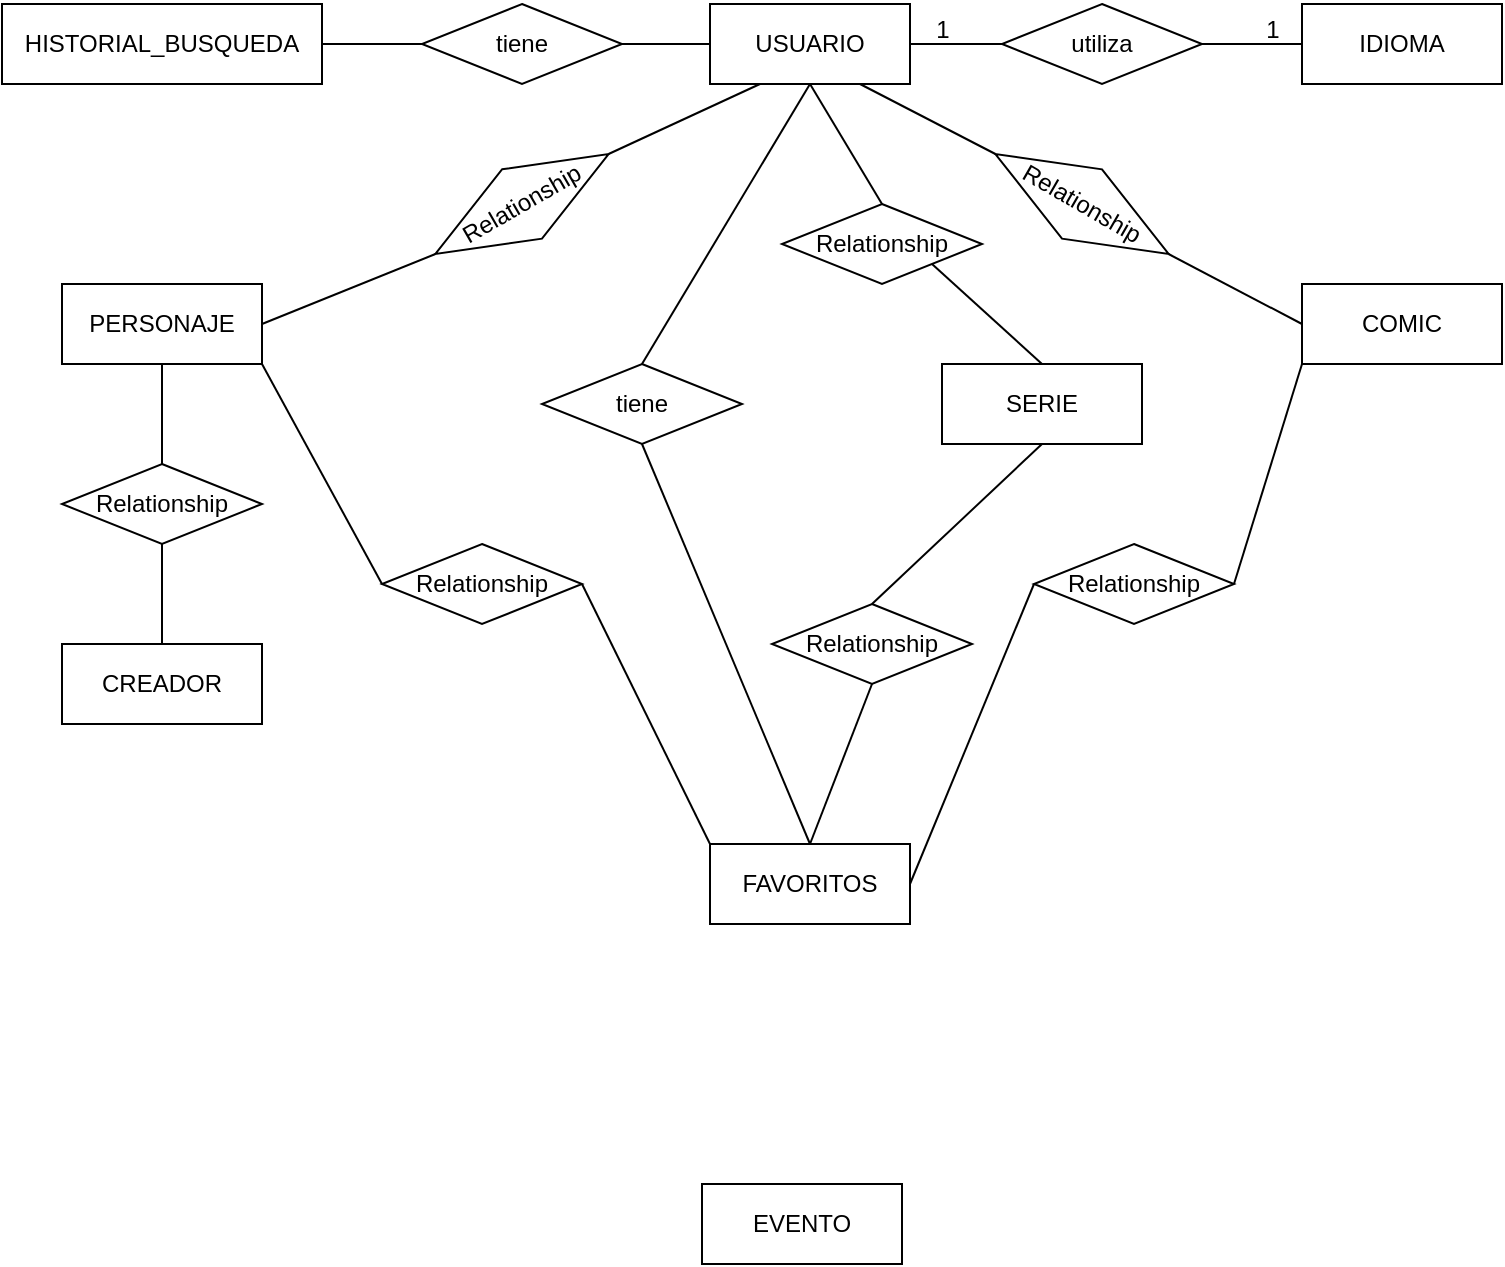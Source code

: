<mxfile version="26.1.3">
  <diagram name="Página-1" id="4nw62lO1h6hBah5cUrS4">
    <mxGraphModel dx="1050" dy="522" grid="1" gridSize="10" guides="1" tooltips="1" connect="1" arrows="1" fold="1" page="1" pageScale="1" pageWidth="827" pageHeight="1169" math="0" shadow="0">
      <root>
        <mxCell id="0" />
        <mxCell id="1" parent="0" />
        <mxCell id="E68iJSFj84GTbNLbcEv8-1" value="EVENTO" style="whiteSpace=wrap;html=1;align=center;" parent="1" vertex="1">
          <mxGeometry x="360" y="670" width="100" height="40" as="geometry" />
        </mxCell>
        <mxCell id="E68iJSFj84GTbNLbcEv8-2" value="COMIC" style="whiteSpace=wrap;html=1;align=center;" parent="1" vertex="1">
          <mxGeometry x="660" y="220" width="100" height="40" as="geometry" />
        </mxCell>
        <mxCell id="E68iJSFj84GTbNLbcEv8-3" value="SERIE" style="whiteSpace=wrap;html=1;align=center;" parent="1" vertex="1">
          <mxGeometry x="480" y="260" width="100" height="40" as="geometry" />
        </mxCell>
        <mxCell id="E68iJSFj84GTbNLbcEv8-4" value="PERSONAJE" style="whiteSpace=wrap;html=1;align=center;" parent="1" vertex="1">
          <mxGeometry x="40" y="220" width="100" height="40" as="geometry" />
        </mxCell>
        <mxCell id="E68iJSFj84GTbNLbcEv8-5" value="USUARIO" style="whiteSpace=wrap;html=1;align=center;" parent="1" vertex="1">
          <mxGeometry x="364" y="80" width="100" height="40" as="geometry" />
        </mxCell>
        <mxCell id="E68iJSFj84GTbNLbcEv8-9" value="IDIOMA" style="whiteSpace=wrap;html=1;align=center;" parent="1" vertex="1">
          <mxGeometry x="660" y="80" width="100" height="40" as="geometry" />
        </mxCell>
        <mxCell id="GF9N1NEK_EVH8XBZDfcY-1" value="CREADOR" style="whiteSpace=wrap;html=1;align=center;" vertex="1" parent="1">
          <mxGeometry x="40" y="400" width="100" height="40" as="geometry" />
        </mxCell>
        <mxCell id="GF9N1NEK_EVH8XBZDfcY-2" value="HISTORIAL_BUSQUEDA" style="whiteSpace=wrap;html=1;align=center;" vertex="1" parent="1">
          <mxGeometry x="10" y="80" width="160" height="40" as="geometry" />
        </mxCell>
        <mxCell id="GF9N1NEK_EVH8XBZDfcY-3" value="FAVORITOS" style="whiteSpace=wrap;html=1;align=center;" vertex="1" parent="1">
          <mxGeometry x="364" y="500" width="100" height="40" as="geometry" />
        </mxCell>
        <mxCell id="GF9N1NEK_EVH8XBZDfcY-4" value="tiene" style="shape=rhombus;perimeter=rhombusPerimeter;whiteSpace=wrap;html=1;align=center;" vertex="1" parent="1">
          <mxGeometry x="220" y="80" width="100" height="40" as="geometry" />
        </mxCell>
        <mxCell id="GF9N1NEK_EVH8XBZDfcY-5" value="utiliza" style="shape=rhombus;perimeter=rhombusPerimeter;whiteSpace=wrap;html=1;align=center;" vertex="1" parent="1">
          <mxGeometry x="510" y="80" width="100" height="40" as="geometry" />
        </mxCell>
        <mxCell id="GF9N1NEK_EVH8XBZDfcY-6" value="Relationship" style="shape=rhombus;perimeter=rhombusPerimeter;whiteSpace=wrap;html=1;align=center;rotation=-30;" vertex="1" parent="1">
          <mxGeometry x="220" y="160" width="100" height="40" as="geometry" />
        </mxCell>
        <mxCell id="GF9N1NEK_EVH8XBZDfcY-7" value="Relationship" style="shape=rhombus;perimeter=rhombusPerimeter;whiteSpace=wrap;html=1;align=center;rotation=30;" vertex="1" parent="1">
          <mxGeometry x="500" y="160" width="100" height="40" as="geometry" />
        </mxCell>
        <mxCell id="GF9N1NEK_EVH8XBZDfcY-8" value="Relationship" style="shape=rhombus;perimeter=rhombusPerimeter;whiteSpace=wrap;html=1;align=center;" vertex="1" parent="1">
          <mxGeometry x="400" y="180" width="100" height="40" as="geometry" />
        </mxCell>
        <mxCell id="GF9N1NEK_EVH8XBZDfcY-16" value="" style="endArrow=none;html=1;rounded=0;exitX=1;exitY=0.5;exitDx=0;exitDy=0;entryX=0;entryY=0.5;entryDx=0;entryDy=0;" edge="1" parent="1" source="GF9N1NEK_EVH8XBZDfcY-2" target="GF9N1NEK_EVH8XBZDfcY-4">
          <mxGeometry relative="1" as="geometry">
            <mxPoint x="220" y="140" as="sourcePoint" />
            <mxPoint x="380" y="140" as="targetPoint" />
          </mxGeometry>
        </mxCell>
        <mxCell id="GF9N1NEK_EVH8XBZDfcY-17" value="" style="endArrow=none;html=1;rounded=0;entryX=0;entryY=0.5;entryDx=0;entryDy=0;exitX=1;exitY=0.5;exitDx=0;exitDy=0;" edge="1" parent="1" source="GF9N1NEK_EVH8XBZDfcY-4" target="E68iJSFj84GTbNLbcEv8-5">
          <mxGeometry relative="1" as="geometry">
            <mxPoint x="180" y="110" as="sourcePoint" />
            <mxPoint x="230" y="110" as="targetPoint" />
          </mxGeometry>
        </mxCell>
        <mxCell id="GF9N1NEK_EVH8XBZDfcY-18" value="" style="endArrow=none;html=1;rounded=0;exitX=1;exitY=0.5;exitDx=0;exitDy=0;entryX=0;entryY=0.5;entryDx=0;entryDy=0;" edge="1" parent="1" source="E68iJSFj84GTbNLbcEv8-5" target="GF9N1NEK_EVH8XBZDfcY-5">
          <mxGeometry relative="1" as="geometry">
            <mxPoint x="190" y="120" as="sourcePoint" />
            <mxPoint x="240" y="120" as="targetPoint" />
          </mxGeometry>
        </mxCell>
        <mxCell id="GF9N1NEK_EVH8XBZDfcY-19" value="" style="endArrow=none;html=1;rounded=0;exitX=1;exitY=0.5;exitDx=0;exitDy=0;entryX=0;entryY=0.5;entryDx=0;entryDy=0;" edge="1" parent="1" source="GF9N1NEK_EVH8XBZDfcY-5" target="E68iJSFj84GTbNLbcEv8-9">
          <mxGeometry relative="1" as="geometry">
            <mxPoint x="474" y="110" as="sourcePoint" />
            <mxPoint x="520" y="110" as="targetPoint" />
          </mxGeometry>
        </mxCell>
        <mxCell id="GF9N1NEK_EVH8XBZDfcY-20" value="" style="endArrow=none;html=1;rounded=0;exitX=1;exitY=0.5;exitDx=0;exitDy=0;entryX=0;entryY=0.5;entryDx=0;entryDy=0;" edge="1" parent="1" source="GF9N1NEK_EVH8XBZDfcY-7" target="E68iJSFj84GTbNLbcEv8-2">
          <mxGeometry relative="1" as="geometry">
            <mxPoint x="620" y="110" as="sourcePoint" />
            <mxPoint x="670" y="110" as="targetPoint" />
          </mxGeometry>
        </mxCell>
        <mxCell id="GF9N1NEK_EVH8XBZDfcY-21" value="" style="endArrow=none;html=1;rounded=0;exitX=0.75;exitY=1;exitDx=0;exitDy=0;entryX=0;entryY=0.5;entryDx=0;entryDy=0;" edge="1" parent="1" source="E68iJSFj84GTbNLbcEv8-5" target="GF9N1NEK_EVH8XBZDfcY-7">
          <mxGeometry relative="1" as="geometry">
            <mxPoint x="603" y="215" as="sourcePoint" />
            <mxPoint x="670" y="250" as="targetPoint" />
          </mxGeometry>
        </mxCell>
        <mxCell id="GF9N1NEK_EVH8XBZDfcY-22" value="" style="endArrow=none;html=1;rounded=0;exitX=0.25;exitY=1;exitDx=0;exitDy=0;entryX=1;entryY=0.5;entryDx=0;entryDy=0;" edge="1" parent="1" source="E68iJSFj84GTbNLbcEv8-5" target="GF9N1NEK_EVH8XBZDfcY-6">
          <mxGeometry relative="1" as="geometry">
            <mxPoint x="449" y="130" as="sourcePoint" />
            <mxPoint x="517" y="165" as="targetPoint" />
          </mxGeometry>
        </mxCell>
        <mxCell id="GF9N1NEK_EVH8XBZDfcY-23" value="" style="endArrow=none;html=1;rounded=0;exitX=0;exitY=0.5;exitDx=0;exitDy=0;entryX=1;entryY=0.5;entryDx=0;entryDy=0;" edge="1" parent="1" source="GF9N1NEK_EVH8XBZDfcY-6" target="E68iJSFj84GTbNLbcEv8-4">
          <mxGeometry relative="1" as="geometry">
            <mxPoint x="399" y="130" as="sourcePoint" />
            <mxPoint x="323" y="165" as="targetPoint" />
          </mxGeometry>
        </mxCell>
        <mxCell id="GF9N1NEK_EVH8XBZDfcY-24" value="" style="endArrow=none;html=1;rounded=0;exitX=0.5;exitY=1;exitDx=0;exitDy=0;entryX=0.5;entryY=0;entryDx=0;entryDy=0;" edge="1" parent="1" source="E68iJSFj84GTbNLbcEv8-5" target="GF9N1NEK_EVH8XBZDfcY-8">
          <mxGeometry relative="1" as="geometry">
            <mxPoint x="449" y="130" as="sourcePoint" />
            <mxPoint x="517" y="165" as="targetPoint" />
            <Array as="points" />
          </mxGeometry>
        </mxCell>
        <mxCell id="GF9N1NEK_EVH8XBZDfcY-25" value="" style="endArrow=none;html=1;rounded=0;exitX=0.5;exitY=0;exitDx=0;exitDy=0;entryX=1;entryY=1;entryDx=0;entryDy=0;" edge="1" parent="1" source="E68iJSFj84GTbNLbcEv8-3" target="GF9N1NEK_EVH8XBZDfcY-8">
          <mxGeometry relative="1" as="geometry">
            <mxPoint x="424" y="130" as="sourcePoint" />
            <mxPoint x="424" y="230" as="targetPoint" />
          </mxGeometry>
        </mxCell>
        <mxCell id="GF9N1NEK_EVH8XBZDfcY-26" value="Relationship" style="shape=rhombus;perimeter=rhombusPerimeter;whiteSpace=wrap;html=1;align=center;" vertex="1" parent="1">
          <mxGeometry x="40" y="310" width="100" height="40" as="geometry" />
        </mxCell>
        <mxCell id="GF9N1NEK_EVH8XBZDfcY-27" value="" style="endArrow=none;html=1;rounded=0;exitX=0.5;exitY=0;exitDx=0;exitDy=0;entryX=0.5;entryY=1;entryDx=0;entryDy=0;" edge="1" parent="1" source="GF9N1NEK_EVH8XBZDfcY-26" target="E68iJSFj84GTbNLbcEv8-4">
          <mxGeometry relative="1" as="geometry">
            <mxPoint x="237" y="215" as="sourcePoint" />
            <mxPoint x="150" y="250" as="targetPoint" />
          </mxGeometry>
        </mxCell>
        <mxCell id="GF9N1NEK_EVH8XBZDfcY-28" value="" style="endArrow=none;html=1;rounded=0;exitX=0.5;exitY=1;exitDx=0;exitDy=0;entryX=0.5;entryY=0;entryDx=0;entryDy=0;" edge="1" parent="1" source="GF9N1NEK_EVH8XBZDfcY-26" target="GF9N1NEK_EVH8XBZDfcY-1">
          <mxGeometry relative="1" as="geometry">
            <mxPoint x="100" y="320" as="sourcePoint" />
            <mxPoint x="100" y="270" as="targetPoint" />
          </mxGeometry>
        </mxCell>
        <mxCell id="GF9N1NEK_EVH8XBZDfcY-29" value="" style="endArrow=none;html=1;rounded=0;entryX=0;entryY=0.5;entryDx=0;entryDy=0;exitX=1;exitY=1;exitDx=0;exitDy=0;" edge="1" parent="1" source="E68iJSFj84GTbNLbcEv8-4" target="GF9N1NEK_EVH8XBZDfcY-30">
          <mxGeometry relative="1" as="geometry">
            <mxPoint x="140" y="380" as="sourcePoint" />
            <mxPoint x="100" y="410" as="targetPoint" />
          </mxGeometry>
        </mxCell>
        <mxCell id="GF9N1NEK_EVH8XBZDfcY-30" value="Relationship" style="shape=rhombus;perimeter=rhombusPerimeter;whiteSpace=wrap;html=1;align=center;rotation=0;" vertex="1" parent="1">
          <mxGeometry x="200" y="350" width="100" height="40" as="geometry" />
        </mxCell>
        <mxCell id="GF9N1NEK_EVH8XBZDfcY-32" value="" style="endArrow=none;html=1;rounded=0;entryX=1;entryY=0.5;entryDx=0;entryDy=0;exitX=0;exitY=0;exitDx=0;exitDy=0;" edge="1" parent="1" source="GF9N1NEK_EVH8XBZDfcY-3" target="GF9N1NEK_EVH8XBZDfcY-30">
          <mxGeometry relative="1" as="geometry">
            <mxPoint x="150" y="270" as="sourcePoint" />
            <mxPoint x="219" y="341" as="targetPoint" />
          </mxGeometry>
        </mxCell>
        <mxCell id="GF9N1NEK_EVH8XBZDfcY-33" value="Relationship" style="shape=rhombus;perimeter=rhombusPerimeter;whiteSpace=wrap;html=1;align=center;rotation=0;" vertex="1" parent="1">
          <mxGeometry x="395" y="380" width="100" height="40" as="geometry" />
        </mxCell>
        <mxCell id="GF9N1NEK_EVH8XBZDfcY-34" value="" style="endArrow=none;html=1;rounded=0;exitX=0.5;exitY=0;exitDx=0;exitDy=0;entryX=0.5;entryY=1;entryDx=0;entryDy=0;" edge="1" parent="1" source="GF9N1NEK_EVH8XBZDfcY-33" target="E68iJSFj84GTbNLbcEv8-3">
          <mxGeometry relative="1" as="geometry">
            <mxPoint x="424" y="340" as="sourcePoint" />
            <mxPoint x="424" y="260" as="targetPoint" />
          </mxGeometry>
        </mxCell>
        <mxCell id="GF9N1NEK_EVH8XBZDfcY-35" value="" style="endArrow=none;html=1;rounded=0;exitX=0.5;exitY=1;exitDx=0;exitDy=0;entryX=0.5;entryY=0;entryDx=0;entryDy=0;" edge="1" parent="1" source="GF9N1NEK_EVH8XBZDfcY-33" target="GF9N1NEK_EVH8XBZDfcY-3">
          <mxGeometry relative="1" as="geometry">
            <mxPoint x="420" y="430" as="sourcePoint" />
            <mxPoint x="424" y="380" as="targetPoint" />
          </mxGeometry>
        </mxCell>
        <mxCell id="GF9N1NEK_EVH8XBZDfcY-37" value="" style="endArrow=none;html=1;rounded=0;entryX=0;entryY=0.5;entryDx=0;entryDy=0;exitX=1;exitY=0.5;exitDx=0;exitDy=0;" edge="1" parent="1" target="GF9N1NEK_EVH8XBZDfcY-38" source="GF9N1NEK_EVH8XBZDfcY-3">
          <mxGeometry relative="1" as="geometry">
            <mxPoint x="430" y="510" as="sourcePoint" />
            <mxPoint x="426" y="410" as="targetPoint" />
          </mxGeometry>
        </mxCell>
        <mxCell id="GF9N1NEK_EVH8XBZDfcY-38" value="Relationship" style="shape=rhombus;perimeter=rhombusPerimeter;whiteSpace=wrap;html=1;align=center;rotation=0;" vertex="1" parent="1">
          <mxGeometry x="526" y="350" width="100" height="40" as="geometry" />
        </mxCell>
        <mxCell id="GF9N1NEK_EVH8XBZDfcY-39" value="" style="endArrow=none;html=1;rounded=0;entryX=1;entryY=0.5;entryDx=0;entryDy=0;exitX=0;exitY=1;exitDx=0;exitDy=0;" edge="1" parent="1" target="GF9N1NEK_EVH8XBZDfcY-38" source="E68iJSFj84GTbNLbcEv8-2">
          <mxGeometry relative="1" as="geometry">
            <mxPoint x="626" y="250" as="sourcePoint" />
            <mxPoint x="545" y="341" as="targetPoint" />
          </mxGeometry>
        </mxCell>
        <mxCell id="GF9N1NEK_EVH8XBZDfcY-40" value="1" style="text;html=1;align=center;verticalAlign=middle;resizable=0;points=[];autosize=1;strokeColor=none;fillColor=none;" vertex="1" parent="1">
          <mxGeometry x="465" y="78" width="30" height="30" as="geometry" />
        </mxCell>
        <mxCell id="GF9N1NEK_EVH8XBZDfcY-41" value="1" style="text;html=1;align=center;verticalAlign=middle;resizable=0;points=[];autosize=1;strokeColor=none;fillColor=none;" vertex="1" parent="1">
          <mxGeometry x="630" y="78" width="30" height="30" as="geometry" />
        </mxCell>
        <mxCell id="GF9N1NEK_EVH8XBZDfcY-42" value="tiene" style="shape=rhombus;perimeter=rhombusPerimeter;whiteSpace=wrap;html=1;align=center;rotation=0;" vertex="1" parent="1">
          <mxGeometry x="280" y="260" width="100" height="40" as="geometry" />
        </mxCell>
        <mxCell id="GF9N1NEK_EVH8XBZDfcY-43" value="" style="endArrow=none;html=1;rounded=0;exitX=0.5;exitY=1;exitDx=0;exitDy=0;entryX=0.5;entryY=0;entryDx=0;entryDy=0;" edge="1" parent="1" source="E68iJSFj84GTbNLbcEv8-5" target="GF9N1NEK_EVH8XBZDfcY-42">
          <mxGeometry relative="1" as="geometry">
            <mxPoint x="424" y="130" as="sourcePoint" />
            <mxPoint x="460" y="190" as="targetPoint" />
            <Array as="points" />
          </mxGeometry>
        </mxCell>
        <mxCell id="GF9N1NEK_EVH8XBZDfcY-44" value="" style="endArrow=none;html=1;rounded=0;exitX=0.5;exitY=0;exitDx=0;exitDy=0;entryX=0.5;entryY=1;entryDx=0;entryDy=0;" edge="1" parent="1" source="GF9N1NEK_EVH8XBZDfcY-3" target="GF9N1NEK_EVH8XBZDfcY-42">
          <mxGeometry relative="1" as="geometry">
            <mxPoint x="424" y="130" as="sourcePoint" />
            <mxPoint x="340" y="270" as="targetPoint" />
            <Array as="points" />
          </mxGeometry>
        </mxCell>
      </root>
    </mxGraphModel>
  </diagram>
</mxfile>
